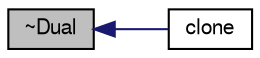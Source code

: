 digraph "~Dual"
{
  bgcolor="transparent";
  edge [fontname="FreeSans",fontsize="10",labelfontname="FreeSans",labelfontsize="10"];
  node [fontname="FreeSans",fontsize="10",shape=record];
  rankdir="LR";
  Node162 [label="~Dual",height=0.2,width=0.4,color="black", fillcolor="grey75", style="filled", fontcolor="black"];
  Node162 -> Node163 [dir="back",color="midnightblue",fontsize="10",style="solid",fontname="FreeSans"];
  Node163 [label="clone",height=0.2,width=0.4,color="black",URL="$a24210.html#ac381531cd6a0b2093de96a75f026a2a0",tooltip="Construct and return a clone. "];
}
